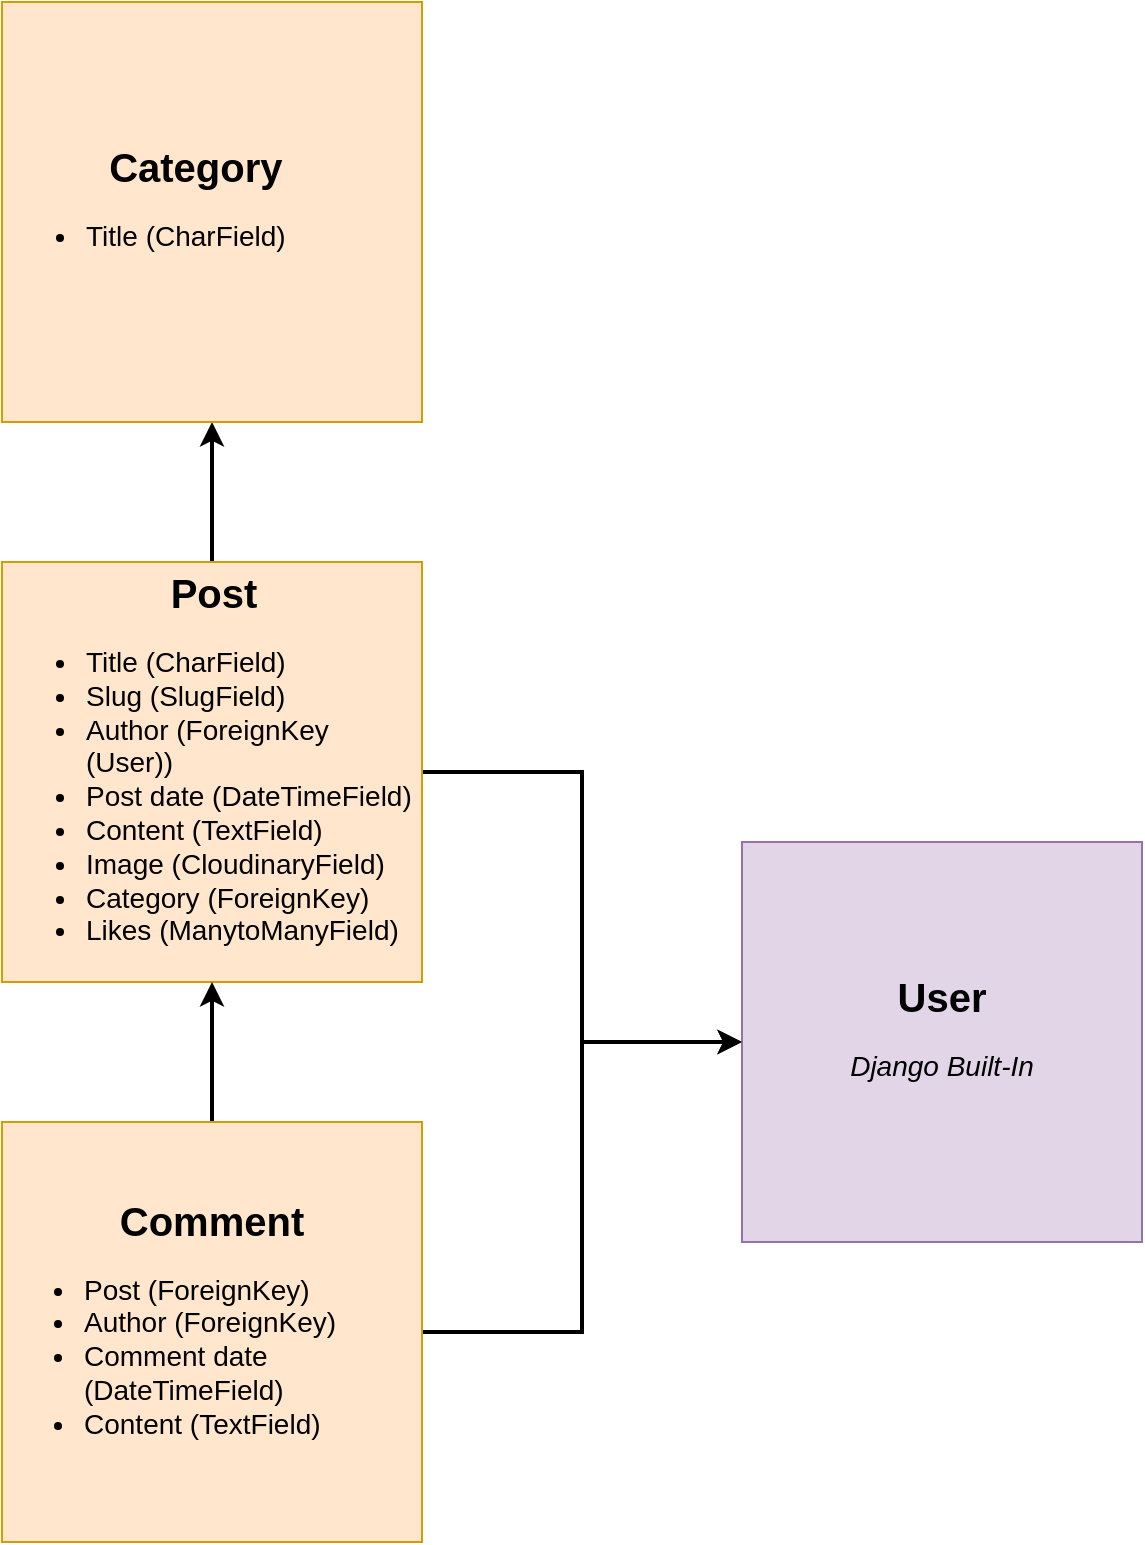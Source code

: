 <mxfile version="15.9.4" type="device"><diagram id="kCnpntX4_CMEI0wbeQTy" name="Page-1"><mxGraphModel dx="1422" dy="752" grid="1" gridSize="10" guides="1" tooltips="1" connect="1" arrows="1" fold="1" page="1" pageScale="1" pageWidth="827" pageHeight="1169" math="0" shadow="0"><root><mxCell id="0"/><mxCell id="1" parent="0"/><mxCell id="3t-T2Rh0HqmF9sfGMxLw-4" style="edgeStyle=orthogonalEdgeStyle;rounded=0;orthogonalLoop=1;jettySize=auto;html=1;strokeWidth=2;" parent="1" source="3t-T2Rh0HqmF9sfGMxLw-1" target="3t-T2Rh0HqmF9sfGMxLw-3" edge="1"><mxGeometry relative="1" as="geometry"/></mxCell><mxCell id="e4h8X5FWXP54z-5Zj4ZY-4" value="" style="edgeStyle=orthogonalEdgeStyle;rounded=0;orthogonalLoop=1;jettySize=auto;html=1;strokeWidth=2;" parent="1" source="3t-T2Rh0HqmF9sfGMxLw-1" target="e4h8X5FWXP54z-5Zj4ZY-3" edge="1"><mxGeometry relative="1" as="geometry"/></mxCell><mxCell id="3t-T2Rh0HqmF9sfGMxLw-1" value="&lt;div align=&quot;center&quot;&gt;&lt;font size=&quot;1&quot;&gt;&lt;b style=&quot;font-size: 20px&quot;&gt;Post&lt;/b&gt;&lt;/font&gt;&lt;/div&gt;&lt;div style=&quot;font-size: 14px&quot; align=&quot;left&quot;&gt;&lt;ul&gt;&lt;li&gt;Title (CharField)&lt;/li&gt;&lt;li&gt;Slug (SlugField)&lt;/li&gt;&lt;li&gt;Author (ForeignKey (User))&lt;/li&gt;&lt;li&gt;Post date (DateTimeField)&lt;/li&gt;&lt;li&gt;Content (TextField)&lt;/li&gt;&lt;li&gt;Image (CloudinaryField)&lt;br&gt;&lt;/li&gt;&lt;li&gt;Category (ForeignKey)&lt;/li&gt;&lt;li&gt;Likes (ManytoManyField)&lt;br&gt;&lt;/li&gt;&lt;/ul&gt;&lt;/div&gt;" style="whiteSpace=wrap;html=1;aspect=fixed;strokeWidth=1;fillColor=#ffe6cc;strokeColor=#d79b00;align=left;" parent="1" vertex="1"><mxGeometry x="70" y="300" width="210" height="210" as="geometry"/></mxCell><mxCell id="3t-T2Rh0HqmF9sfGMxLw-3" value="&lt;div&gt;&lt;font size=&quot;1&quot;&gt;&lt;b style=&quot;font-size: 20px&quot;&gt;User&lt;/b&gt;&lt;/font&gt;&lt;/div&gt;&lt;div align=&quot;center&quot;&gt;&lt;br&gt;&lt;/div&gt;&lt;div style=&quot;font-size: 14px&quot; align=&quot;center&quot;&gt;&lt;i&gt;Django Built-In&lt;/i&gt;&lt;br&gt;&lt;/div&gt;&lt;div align=&quot;center&quot;&gt;&lt;br&gt;&lt;/div&gt;" style="whiteSpace=wrap;html=1;aspect=fixed;strokeWidth=1;fillColor=#e1d5e7;strokeColor=#9673a6;" parent="1" vertex="1"><mxGeometry x="440" y="440" width="200" height="200" as="geometry"/></mxCell><mxCell id="3t-T2Rh0HqmF9sfGMxLw-6" style="edgeStyle=orthogonalEdgeStyle;rounded=0;orthogonalLoop=1;jettySize=auto;html=1;strokeWidth=2;" parent="1" source="3t-T2Rh0HqmF9sfGMxLw-5" target="3t-T2Rh0HqmF9sfGMxLw-3" edge="1"><mxGeometry relative="1" as="geometry"/></mxCell><mxCell id="3t-T2Rh0HqmF9sfGMxLw-7" style="edgeStyle=orthogonalEdgeStyle;rounded=0;orthogonalLoop=1;jettySize=auto;html=1;entryX=0.5;entryY=1;entryDx=0;entryDy=0;strokeWidth=2;" parent="1" source="3t-T2Rh0HqmF9sfGMxLw-5" target="3t-T2Rh0HqmF9sfGMxLw-1" edge="1"><mxGeometry relative="1" as="geometry"/></mxCell><mxCell id="3t-T2Rh0HqmF9sfGMxLw-5" value="&lt;div&gt;&lt;font size=&quot;1&quot;&gt;&lt;b style=&quot;font-size: 20px&quot;&gt;Comment&lt;/b&gt;&lt;/font&gt;&lt;/div&gt;&lt;div style=&quot;font-size: 14px&quot; align=&quot;left&quot;&gt;&lt;ul&gt;&lt;li&gt;&lt;div&gt;Post (ForeignKey)&lt;/div&gt;&lt;/li&gt;&lt;li&gt;&lt;div&gt;Author (ForeignKey)&lt;/div&gt;&lt;/li&gt;&lt;li&gt;&lt;div&gt;Comment date (DateTimeField)&lt;/div&gt;&lt;/li&gt;&lt;li&gt;&lt;div&gt;Content (TextField)&lt;/div&gt;&lt;/li&gt;&lt;/ul&gt;&lt;/div&gt;" style="whiteSpace=wrap;html=1;aspect=fixed;strokeWidth=1;fillColor=#ffe6cc;strokeColor=#d79b00;" parent="1" vertex="1"><mxGeometry x="70" y="580" width="210" height="210" as="geometry"/></mxCell><mxCell id="e4h8X5FWXP54z-5Zj4ZY-3" value="&lt;div align=&quot;center&quot;&gt;&lt;font size=&quot;1&quot;&gt;&lt;b style=&quot;font-size: 20px&quot;&gt;&amp;nbsp;&amp;nbsp;&amp;nbsp;&amp;nbsp;&amp;nbsp;&amp;nbsp;&amp;nbsp;&amp;nbsp; Category&lt;/b&gt;&lt;/font&gt;&lt;/div&gt;&lt;div style=&quot;font-size: 14px&quot; align=&quot;left&quot;&gt;&lt;ul&gt;&lt;li&gt;Title (CharField)&lt;/li&gt;&lt;/ul&gt;&lt;/div&gt;" style="whiteSpace=wrap;html=1;aspect=fixed;strokeWidth=1;fillColor=#ffe6cc;strokeColor=#d79b00;align=left;" parent="1" vertex="1"><mxGeometry x="70" y="20" width="210" height="210" as="geometry"/></mxCell></root></mxGraphModel></diagram></mxfile>